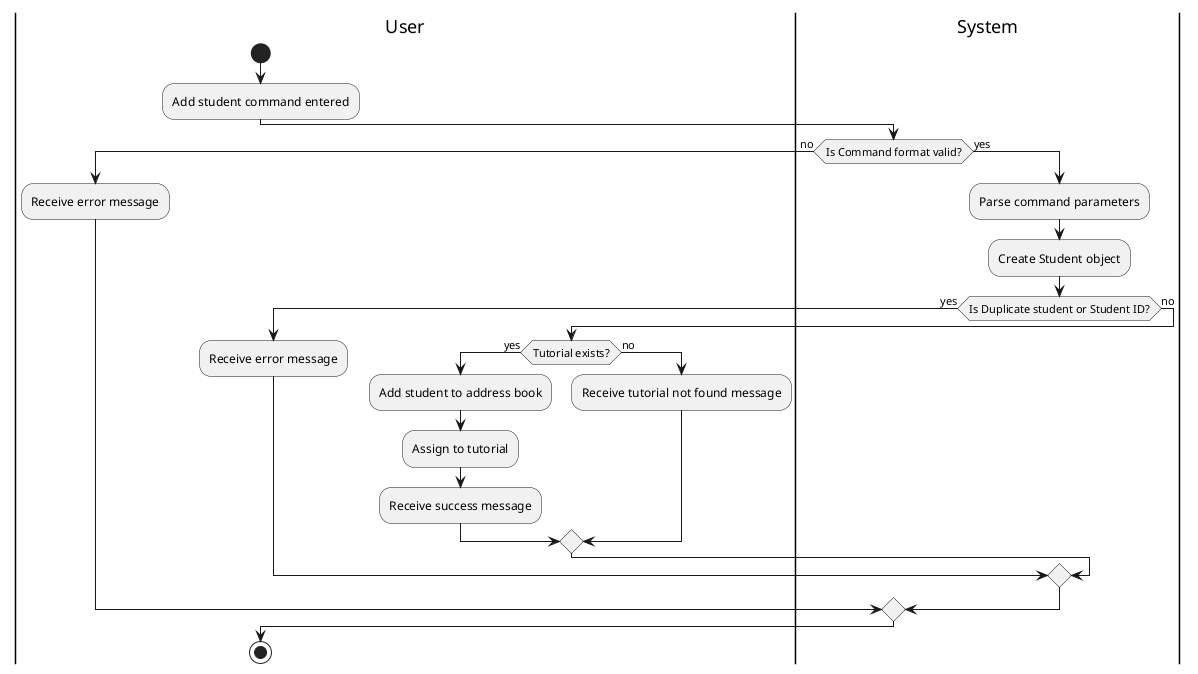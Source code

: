 @startuml

|User|
start
:Add student command entered;
|System|
if (Is Command format valid?) then (no)
    |User|
    :Receive error message;
else (yes)
    |System|
    :Parse command parameters;
    :Create Student object;
    if (Is Duplicate student or Student ID?) then (yes)
        |User|
        :Receive error message;
    else (no)
        if (Tutorial exists?) then (yes)
            :Add student to address book;
            :Assign to tutorial;
            |User|
            :Receive success message;
        else (no)
            |User|
            :Receive tutorial not found message;
        endif
    endif
endif

stop

@enduml
